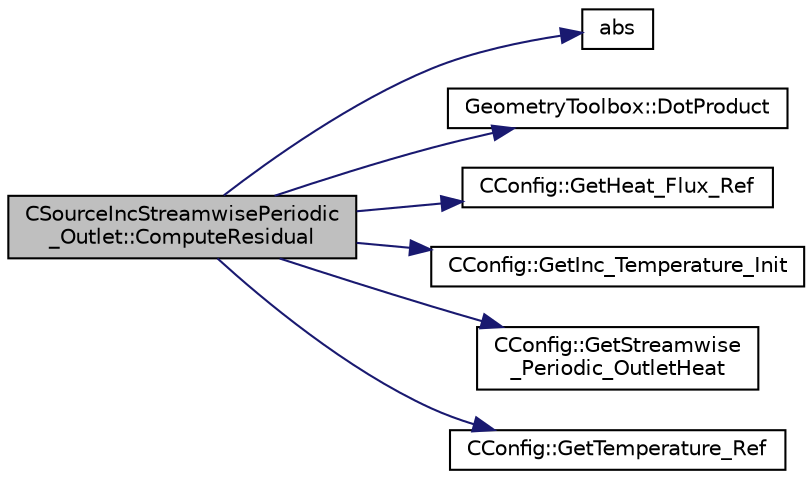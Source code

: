 digraph "CSourceIncStreamwisePeriodic_Outlet::ComputeResidual"
{
 // LATEX_PDF_SIZE
  edge [fontname="Helvetica",fontsize="10",labelfontname="Helvetica",labelfontsize="10"];
  node [fontname="Helvetica",fontsize="10",shape=record];
  rankdir="LR";
  Node1 [label="CSourceIncStreamwisePeriodic\l_Outlet::ComputeResidual",height=0.2,width=0.4,color="black", fillcolor="grey75", style="filled", fontcolor="black",tooltip="Source term integration for boundary heat sink."];
  Node1 -> Node2 [color="midnightblue",fontsize="10",style="solid",fontname="Helvetica"];
  Node2 [label="abs",height=0.2,width=0.4,color="black", fillcolor="white", style="filled",URL="$group__SIMD.html#gaf7650d08e2a58ed700276ddc70f72f96",tooltip=" "];
  Node1 -> Node3 [color="midnightblue",fontsize="10",style="solid",fontname="Helvetica"];
  Node3 [label="GeometryToolbox::DotProduct",height=0.2,width=0.4,color="black", fillcolor="white", style="filled",URL="$group__GeometryToolbox.html#ga7ec3e1e20fab73dbf0159fe38492cc89",tooltip=" "];
  Node1 -> Node4 [color="midnightblue",fontsize="10",style="solid",fontname="Helvetica"];
  Node4 [label="CConfig::GetHeat_Flux_Ref",height=0.2,width=0.4,color="black", fillcolor="white", style="filled",URL="$classCConfig.html#ab99f4c81b2b9dd7e4b0f917ad8c5e829",tooltip="Get the reference value for the heat flux."];
  Node1 -> Node5 [color="midnightblue",fontsize="10",style="solid",fontname="Helvetica"];
  Node5 [label="CConfig::GetInc_Temperature_Init",height=0.2,width=0.4,color="black", fillcolor="white", style="filled",URL="$classCConfig.html#ab42b9aeaf6b44dc414bb7ad751c40576",tooltip="Get the value of the initial temperature for incompressible flows."];
  Node1 -> Node6 [color="midnightblue",fontsize="10",style="solid",fontname="Helvetica"];
  Node6 [label="CConfig::GetStreamwise\l_Periodic_OutletHeat",height=0.2,width=0.4,color="black", fillcolor="white", style="filled",URL="$classCConfig.html#add55d31e0d273d9accdfbb093518ba15",tooltip="Get the value of the artificial periodic outlet heat."];
  Node1 -> Node7 [color="midnightblue",fontsize="10",style="solid",fontname="Helvetica"];
  Node7 [label="CConfig::GetTemperature_Ref",height=0.2,width=0.4,color="black", fillcolor="white", style="filled",URL="$classCConfig.html#a218d027f78cd801a8734a2d4581591ad",tooltip="Get the value of the reference temperature for non-dimensionalization."];
}
